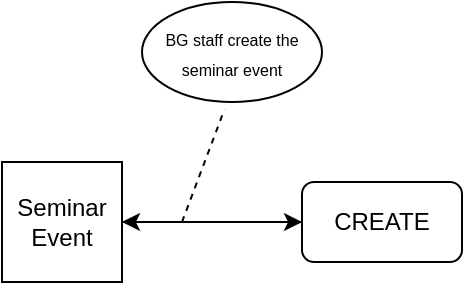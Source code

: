 <mxfile version="21.6.6" type="github">
  <diagram name="Page-1" id="OyQArzQsN552TnX4fKTb">
    <mxGraphModel dx="614" dy="269" grid="1" gridSize="10" guides="1" tooltips="1" connect="1" arrows="1" fold="1" page="1" pageScale="1" pageWidth="850" pageHeight="1100" math="0" shadow="0">
      <root>
        <mxCell id="0" />
        <mxCell id="1" parent="0" />
        <mxCell id="F4Vql7YvAEhdmLbfkwMK-1" value="Seminar Event" style="whiteSpace=wrap;html=1;aspect=fixed;" vertex="1" parent="1">
          <mxGeometry x="10" y="130" width="60" height="60" as="geometry" />
        </mxCell>
        <mxCell id="F4Vql7YvAEhdmLbfkwMK-4" value="" style="edgeStyle=orthogonalEdgeStyle;rounded=0;orthogonalLoop=1;jettySize=auto;html=1;" edge="1" parent="1" source="F4Vql7YvAEhdmLbfkwMK-2" target="F4Vql7YvAEhdmLbfkwMK-1">
          <mxGeometry relative="1" as="geometry" />
        </mxCell>
        <mxCell id="F4Vql7YvAEhdmLbfkwMK-2" value="CREATE" style="rounded=1;whiteSpace=wrap;html=1;" vertex="1" parent="1">
          <mxGeometry x="160" y="140" width="80" height="40" as="geometry" />
        </mxCell>
        <mxCell id="F4Vql7YvAEhdmLbfkwMK-3" value="" style="endArrow=classic;html=1;rounded=0;exitX=1;exitY=0.5;exitDx=0;exitDy=0;entryX=0;entryY=0.5;entryDx=0;entryDy=0;" edge="1" parent="1" source="F4Vql7YvAEhdmLbfkwMK-1" target="F4Vql7YvAEhdmLbfkwMK-2">
          <mxGeometry width="50" height="50" relative="1" as="geometry">
            <mxPoint x="400" y="320" as="sourcePoint" />
            <mxPoint x="300" y="170" as="targetPoint" />
          </mxGeometry>
        </mxCell>
        <mxCell id="F4Vql7YvAEhdmLbfkwMK-5" value="&lt;font style=&quot;font-size: 8px;&quot;&gt;BG staff create the seminar event&lt;/font&gt;" style="ellipse;whiteSpace=wrap;html=1;" vertex="1" parent="1">
          <mxGeometry x="80" y="50" width="90" height="50" as="geometry" />
        </mxCell>
        <mxCell id="F4Vql7YvAEhdmLbfkwMK-6" value="" style="endArrow=none;dashed=1;html=1;rounded=0;entryX=0.458;entryY=1.075;entryDx=0;entryDy=0;entryPerimeter=0;" edge="1" parent="1" target="F4Vql7YvAEhdmLbfkwMK-5">
          <mxGeometry width="50" height="50" relative="1" as="geometry">
            <mxPoint x="100" y="160" as="sourcePoint" />
            <mxPoint x="310" y="160" as="targetPoint" />
          </mxGeometry>
        </mxCell>
      </root>
    </mxGraphModel>
  </diagram>
</mxfile>
